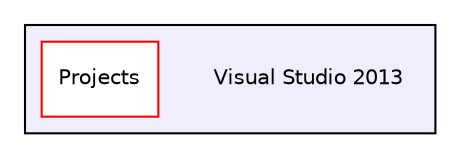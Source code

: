 digraph "C:/Users/tobia_000/Documents/Visual Studio 2013" {
  compound=true
  node [ fontsize="10", fontname="Helvetica"];
  edge [ labelfontsize="10", labelfontname="Helvetica"];
  subgraph clusterdir_19b52572391c7f2a8afec504ce5d1fa7 {
    graph [ bgcolor="#eeeeff", pencolor="black", label="" URL="dir_19b52572391c7f2a8afec504ce5d1fa7.html"];
    dir_19b52572391c7f2a8afec504ce5d1fa7 [shape=plaintext label="Visual Studio 2013"];
    dir_04bb2f70ffe655c55e17e1c15c763378 [shape=box label="Projects" color="red" fillcolor="white" style="filled" URL="dir_04bb2f70ffe655c55e17e1c15c763378.html"];
  }
}
